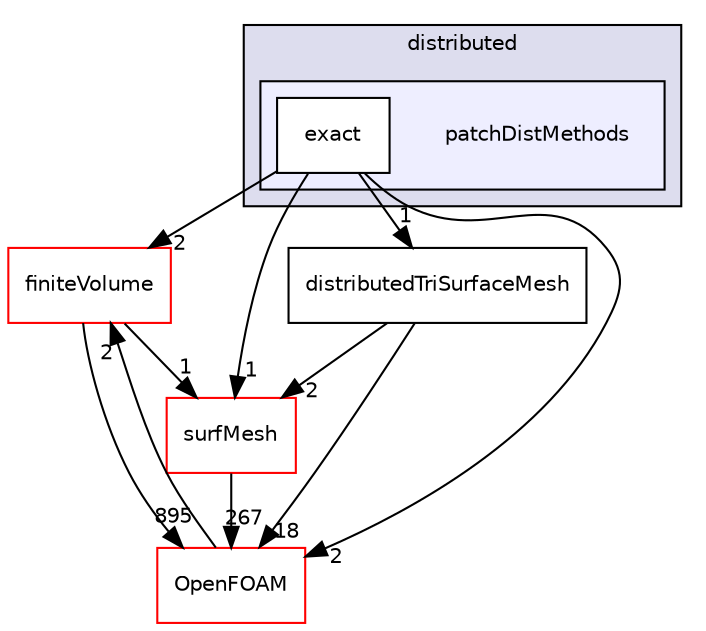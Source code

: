 digraph "src/parallel/distributed/patchDistMethods" {
  bgcolor=transparent;
  compound=true
  node [ fontsize="10", fontname="Helvetica"];
  edge [ labelfontsize="10", labelfontname="Helvetica"];
  subgraph clusterdir_0cf429ee0792653b88881eae18d71664 {
    graph [ bgcolor="#ddddee", pencolor="black", label="distributed" fontname="Helvetica", fontsize="10", URL="dir_0cf429ee0792653b88881eae18d71664.html"]
  subgraph clusterdir_15729e5e8ca3f88fc36d56debdddef9a {
    graph [ bgcolor="#eeeeff", pencolor="black", label="" URL="dir_15729e5e8ca3f88fc36d56debdddef9a.html"];
    dir_15729e5e8ca3f88fc36d56debdddef9a [shape=plaintext label="patchDistMethods"];
    dir_159a20416eae6e0a42fdb8f7e3409b2d [shape=box label="exact" color="black" fillcolor="white" style="filled" URL="dir_159a20416eae6e0a42fdb8f7e3409b2d.html"];
  }
  }
  dir_9bd15774b555cf7259a6fa18f99fe99b [shape=box label="finiteVolume" color="red" URL="dir_9bd15774b555cf7259a6fa18f99fe99b.html"];
  dir_0a88fe22feb23ce5f078a04a1df67721 [shape=box label="surfMesh" color="red" URL="dir_0a88fe22feb23ce5f078a04a1df67721.html"];
  dir_c8178f20c88c1260ab37511c37d89555 [shape=box label="distributedTriSurfaceMesh" URL="dir_c8178f20c88c1260ab37511c37d89555.html"];
  dir_c5473ff19b20e6ec4dfe5c310b3778a8 [shape=box label="OpenFOAM" color="red" URL="dir_c5473ff19b20e6ec4dfe5c310b3778a8.html"];
  dir_9bd15774b555cf7259a6fa18f99fe99b->dir_0a88fe22feb23ce5f078a04a1df67721 [headlabel="1", labeldistance=1.5 headhref="dir_000814_003623.html"];
  dir_9bd15774b555cf7259a6fa18f99fe99b->dir_c5473ff19b20e6ec4dfe5c310b3778a8 [headlabel="895", labeldistance=1.5 headhref="dir_000814_002151.html"];
  dir_0a88fe22feb23ce5f078a04a1df67721->dir_c5473ff19b20e6ec4dfe5c310b3778a8 [headlabel="267", labeldistance=1.5 headhref="dir_003623_002151.html"];
  dir_159a20416eae6e0a42fdb8f7e3409b2d->dir_9bd15774b555cf7259a6fa18f99fe99b [headlabel="2", labeldistance=1.5 headhref="dir_002998_000814.html"];
  dir_159a20416eae6e0a42fdb8f7e3409b2d->dir_0a88fe22feb23ce5f078a04a1df67721 [headlabel="1", labeldistance=1.5 headhref="dir_002998_003623.html"];
  dir_159a20416eae6e0a42fdb8f7e3409b2d->dir_c8178f20c88c1260ab37511c37d89555 [headlabel="1", labeldistance=1.5 headhref="dir_002998_002996.html"];
  dir_159a20416eae6e0a42fdb8f7e3409b2d->dir_c5473ff19b20e6ec4dfe5c310b3778a8 [headlabel="2", labeldistance=1.5 headhref="dir_002998_002151.html"];
  dir_c8178f20c88c1260ab37511c37d89555->dir_0a88fe22feb23ce5f078a04a1df67721 [headlabel="2", labeldistance=1.5 headhref="dir_002996_003623.html"];
  dir_c8178f20c88c1260ab37511c37d89555->dir_c5473ff19b20e6ec4dfe5c310b3778a8 [headlabel="18", labeldistance=1.5 headhref="dir_002996_002151.html"];
  dir_c5473ff19b20e6ec4dfe5c310b3778a8->dir_9bd15774b555cf7259a6fa18f99fe99b [headlabel="2", labeldistance=1.5 headhref="dir_002151_000814.html"];
}
